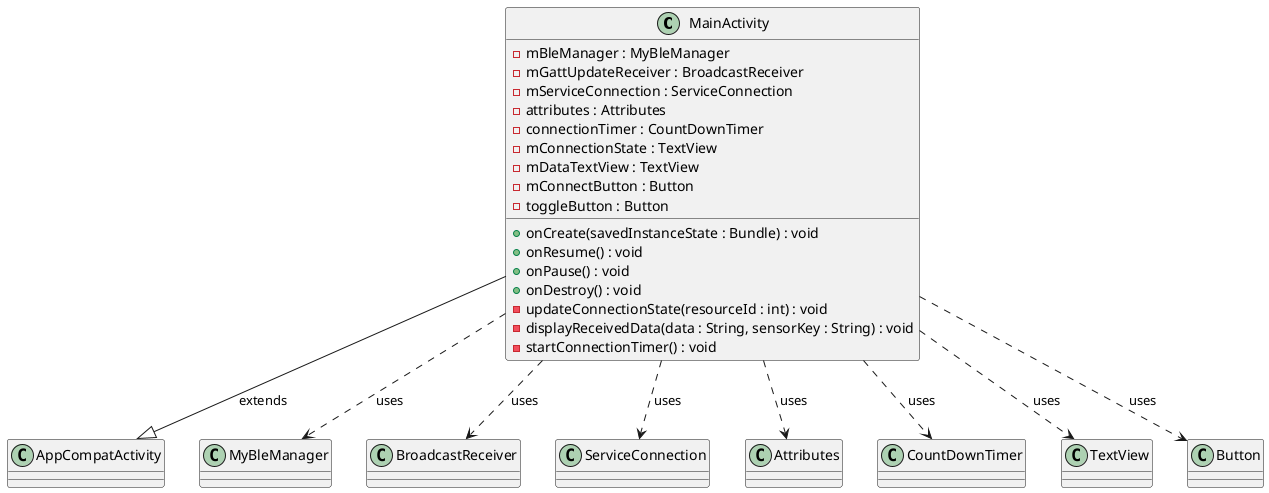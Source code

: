 @startuml
class MainActivity {
  -mBleManager : MyBleManager
  -mGattUpdateReceiver : BroadcastReceiver
  -mServiceConnection : ServiceConnection
  -attributes : Attributes
  -connectionTimer : CountDownTimer
  -mConnectionState : TextView
  -mDataTextView : TextView
  -mConnectButton : Button
  -toggleButton : Button
  +onCreate(savedInstanceState : Bundle) : void
  +onResume() : void
  +onPause() : void
  +onDestroy() : void
  -updateConnectionState(resourceId : int) : void
  -displayReceivedData(data : String, sensorKey : String) : void
  -startConnectionTimer() : void
}

class AppCompatActivity {
}

class MyBleManager {
}

class BroadcastReceiver {
}

class ServiceConnection {
}

class Attributes {
}

class CountDownTimer {
}

class TextView {
}

class Button {
}

MainActivity --|> AppCompatActivity : extends
MainActivity ..> MyBleManager : uses
MainActivity ..> BroadcastReceiver : uses
MainActivity ..> ServiceConnection : uses
MainActivity ..> Attributes : uses
MainActivity ..> CountDownTimer : uses
MainActivity ..> TextView : uses
MainActivity ..> Button : uses

@enduml
